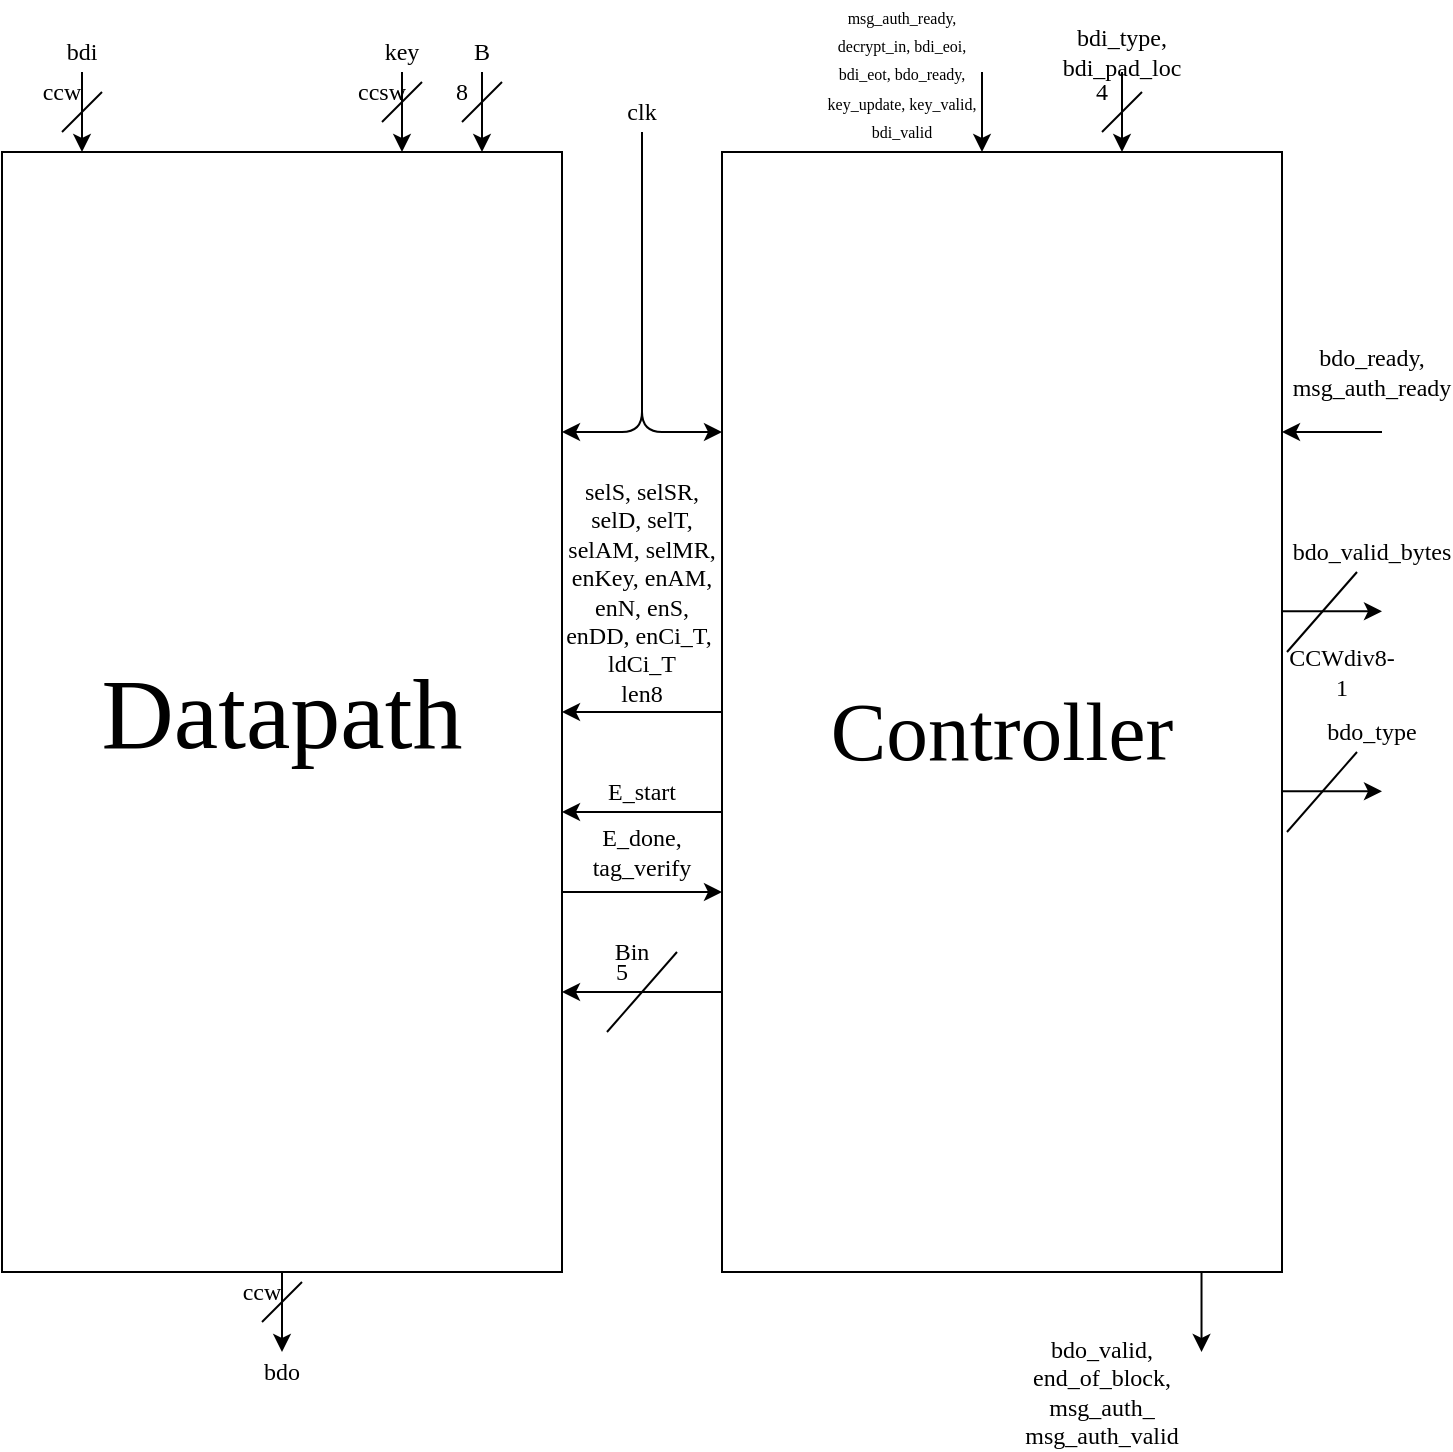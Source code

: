 <mxfile version="15.9.4" type="device"><diagram id="JAEwU1j0GFafIGuIFqmq" name="Interface of CryptoCore"><mxGraphModel dx="1350" dy="793" grid="1" gridSize="10" guides="1" tooltips="1" connect="1" arrows="1" fold="1" page="1" pageScale="1" pageWidth="850" pageHeight="1100" math="0" shadow="0"><root><mxCell id="nKtCAvDTw6ufBGjI1j30-0"/><mxCell id="nKtCAvDTw6ufBGjI1j30-1" parent="nKtCAvDTw6ufBGjI1j30-0"/><mxCell id="nKtCAvDTw6ufBGjI1j30-2" value="&lt;div style=&quot;font-size: 50px&quot;&gt;&lt;div&gt;&lt;font style=&quot;font-size: 50px&quot;&gt;Datapath&lt;br&gt;&lt;/font&gt;&lt;/div&gt;&lt;/div&gt;" style="rounded=0;whiteSpace=wrap;html=1;fillColor=none;fontFamily=apple-web;fontSource=https%3A%2F%2Fapplesocial.s3.amazonaws.com%2Fassets%2Fstyles%2Ffonts%2Fsanfrancisco%2Fsanfranciscodisplay-regular-webfont.woff;" parent="nKtCAvDTw6ufBGjI1j30-1" vertex="1"><mxGeometry x="120" y="80" width="280" height="560" as="geometry"/></mxCell><mxCell id="nKtCAvDTw6ufBGjI1j30-3" value="&lt;div style=&quot;font-size: 50px&quot;&gt;&lt;font style=&quot;font-size: 50px&quot;&gt;&lt;sub&gt;Controller&lt;br style=&quot;font-size: 50px&quot;&gt;&lt;/sub&gt;&lt;/font&gt;&lt;/div&gt;" style="rounded=0;whiteSpace=wrap;html=1;fillColor=none;fontFamily=apple-web;fontSource=https%3A%2F%2Fapplesocial.s3.amazonaws.com%2Fassets%2Fstyles%2Ffonts%2Fsanfrancisco%2Fsanfranciscodisplay-regular-webfont.woff;" parent="nKtCAvDTw6ufBGjI1j30-1" vertex="1"><mxGeometry x="480" y="80" width="280" height="560" as="geometry"/></mxCell><mxCell id="nKtCAvDTw6ufBGjI1j30-4" value="clk" style="text;html=1;strokeColor=none;fillColor=none;align=center;verticalAlign=middle;whiteSpace=wrap;rounded=0;fontFamily=apple-web;fontSource=https%3A%2F%2Fapplesocial.s3.amazonaws.com%2Fassets%2Fstyles%2Ffonts%2Fsanfrancisco%2Fsanfranciscodisplay-regular-webfont.woff;" parent="nKtCAvDTw6ufBGjI1j30-1" vertex="1"><mxGeometry x="400" y="50" width="80" height="20" as="geometry"/></mxCell><mxCell id="nKtCAvDTw6ufBGjI1j30-5" value="" style="endArrow=classic;html=1;fontFamily=apple-web;fontSource=https%3A%2F%2Fapplesocial.s3.amazonaws.com%2Fassets%2Fstyles%2Ffonts%2Fsanfrancisco%2Fsanfranciscodisplay-regular-webfont.woff;exitX=0.5;exitY=1;exitDx=0;exitDy=0;entryX=1;entryY=0.25;entryDx=0;entryDy=0;" parent="nKtCAvDTw6ufBGjI1j30-1" source="nKtCAvDTw6ufBGjI1j30-4" target="nKtCAvDTw6ufBGjI1j30-2" edge="1"><mxGeometry width="50" height="50" relative="1" as="geometry"><mxPoint x="442" y="90" as="sourcePoint"/><mxPoint x="460" y="120" as="targetPoint"/><Array as="points"><mxPoint x="440" y="220"/></Array></mxGeometry></mxCell><mxCell id="nKtCAvDTw6ufBGjI1j30-6" value="" style="endArrow=classic;html=1;fontFamily=apple-web;fontSource=https%3A%2F%2Fapplesocial.s3.amazonaws.com%2Fassets%2Fstyles%2Ffonts%2Fsanfrancisco%2Fsanfranciscodisplay-regular-webfont.woff;exitX=0.5;exitY=1;exitDx=0;exitDy=0;entryX=0;entryY=0.25;entryDx=0;entryDy=0;" parent="nKtCAvDTw6ufBGjI1j30-1" source="nKtCAvDTw6ufBGjI1j30-4" target="nKtCAvDTw6ufBGjI1j30-3" edge="1"><mxGeometry width="50" height="50" relative="1" as="geometry"><mxPoint x="450" y="70" as="sourcePoint"/><mxPoint x="410" y="220" as="targetPoint"/><Array as="points"><mxPoint x="440" y="220"/></Array></mxGeometry></mxCell><mxCell id="nKtCAvDTw6ufBGjI1j30-7" value="" style="endArrow=classic;html=1;fontFamily=apple-web;fontSource=https%3A%2F%2Fapplesocial.s3.amazonaws.com%2Fassets%2Fstyles%2Ffonts%2Fsanfrancisco%2Fsanfranciscodisplay-regular-webfont.woff;entryX=0.5;entryY=0;entryDx=0;entryDy=0;" parent="nKtCAvDTw6ufBGjI1j30-1" edge="1"><mxGeometry width="50" height="50" relative="1" as="geometry"><mxPoint x="160" y="40" as="sourcePoint"/><mxPoint x="160" y="80" as="targetPoint"/></mxGeometry></mxCell><mxCell id="nKtCAvDTw6ufBGjI1j30-8" value="" style="endArrow=none;html=1;fontFamily=apple-web;fontSource=https%3A%2F%2Fapplesocial.s3.amazonaws.com%2Fassets%2Fstyles%2Ffonts%2Fsanfrancisco%2Fsanfranciscodisplay-regular-webfont.woff;" parent="nKtCAvDTw6ufBGjI1j30-1" edge="1"><mxGeometry width="50" height="50" relative="1" as="geometry"><mxPoint x="150" y="70" as="sourcePoint"/><mxPoint x="170" y="50" as="targetPoint"/></mxGeometry></mxCell><mxCell id="nKtCAvDTw6ufBGjI1j30-9" value="ccw" style="text;html=1;strokeColor=none;fillColor=none;align=center;verticalAlign=middle;whiteSpace=wrap;rounded=0;fontFamily=apple-web;fontSource=https%3A%2F%2Fapplesocial.s3.amazonaws.com%2Fassets%2Fstyles%2Ffonts%2Fsanfrancisco%2Fsanfranciscodisplay-regular-webfont.woff;" parent="nKtCAvDTw6ufBGjI1j30-1" vertex="1"><mxGeometry x="130" y="40" width="40" height="20" as="geometry"/></mxCell><mxCell id="nKtCAvDTw6ufBGjI1j30-13" value="" style="endArrow=classic;html=1;fontFamily=apple-web;fontSource=https%3A%2F%2Fapplesocial.s3.amazonaws.com%2Fassets%2Fstyles%2Ffonts%2Fsanfrancisco%2Fsanfranciscodisplay-regular-webfont.woff;entryX=0.5;entryY=0;entryDx=0;entryDy=0;" parent="nKtCAvDTw6ufBGjI1j30-1" edge="1"><mxGeometry width="50" height="50" relative="1" as="geometry"><mxPoint x="320" y="40" as="sourcePoint"/><mxPoint x="320" y="80" as="targetPoint"/></mxGeometry></mxCell><mxCell id="nKtCAvDTw6ufBGjI1j30-14" value="" style="endArrow=none;html=1;fontFamily=apple-web;fontSource=https%3A%2F%2Fapplesocial.s3.amazonaws.com%2Fassets%2Fstyles%2Ffonts%2Fsanfrancisco%2Fsanfranciscodisplay-regular-webfont.woff;" parent="nKtCAvDTw6ufBGjI1j30-1" edge="1"><mxGeometry width="50" height="50" relative="1" as="geometry"><mxPoint x="310" y="65" as="sourcePoint"/><mxPoint x="330" y="45" as="targetPoint"/></mxGeometry></mxCell><mxCell id="nKtCAvDTw6ufBGjI1j30-15" value="ccsw" style="text;html=1;strokeColor=none;fillColor=none;align=center;verticalAlign=middle;whiteSpace=wrap;rounded=0;fontFamily=apple-web;fontSource=https%3A%2F%2Fapplesocial.s3.amazonaws.com%2Fassets%2Fstyles%2Ffonts%2Fsanfrancisco%2Fsanfranciscodisplay-regular-webfont.woff;" parent="nKtCAvDTw6ufBGjI1j30-1" vertex="1"><mxGeometry x="290" y="40" width="40" height="20" as="geometry"/></mxCell><mxCell id="nKtCAvDTw6ufBGjI1j30-19" value="" style="endArrow=classic;html=1;fontFamily=apple-web;fontSource=https%3A%2F%2Fapplesocial.s3.amazonaws.com%2Fassets%2Fstyles%2Ffonts%2Fsanfrancisco%2Fsanfranciscodisplay-regular-webfont.woff;entryX=0.5;entryY=0;entryDx=0;entryDy=0;" parent="nKtCAvDTw6ufBGjI1j30-1" edge="1"><mxGeometry width="50" height="50" relative="1" as="geometry"><mxPoint x="360" y="40" as="sourcePoint"/><mxPoint x="360" y="80" as="targetPoint"/></mxGeometry></mxCell><mxCell id="nKtCAvDTw6ufBGjI1j30-20" value="" style="endArrow=none;html=1;fontFamily=apple-web;fontSource=https%3A%2F%2Fapplesocial.s3.amazonaws.com%2Fassets%2Fstyles%2Ffonts%2Fsanfrancisco%2Fsanfranciscodisplay-regular-webfont.woff;" parent="nKtCAvDTw6ufBGjI1j30-1" edge="1"><mxGeometry width="50" height="50" relative="1" as="geometry"><mxPoint x="350" y="65" as="sourcePoint"/><mxPoint x="370" y="45" as="targetPoint"/></mxGeometry></mxCell><mxCell id="nKtCAvDTw6ufBGjI1j30-21" value="8" style="text;html=1;strokeColor=none;fillColor=none;align=center;verticalAlign=middle;whiteSpace=wrap;rounded=0;fontFamily=apple-web;fontSource=https%3A%2F%2Fapplesocial.s3.amazonaws.com%2Fassets%2Fstyles%2Ffonts%2Fsanfrancisco%2Fsanfranciscodisplay-regular-webfont.woff;" parent="nKtCAvDTw6ufBGjI1j30-1" vertex="1"><mxGeometry x="330" y="40" width="40" height="20" as="geometry"/></mxCell><mxCell id="nKtCAvDTw6ufBGjI1j30-22" value="bdi" style="text;html=1;strokeColor=none;fillColor=none;align=center;verticalAlign=middle;whiteSpace=wrap;rounded=0;fontFamily=apple-web;fontSource=https%3A%2F%2Fapplesocial.s3.amazonaws.com%2Fassets%2Fstyles%2Ffonts%2Fsanfrancisco%2Fsanfranciscodisplay-regular-webfont.woff;" parent="nKtCAvDTw6ufBGjI1j30-1" vertex="1"><mxGeometry x="150" y="20" width="20" height="20" as="geometry"/></mxCell><mxCell id="nKtCAvDTw6ufBGjI1j30-25" value="key" style="text;html=1;strokeColor=none;fillColor=none;align=center;verticalAlign=middle;whiteSpace=wrap;rounded=0;fontFamily=apple-web;fontSource=https%3A%2F%2Fapplesocial.s3.amazonaws.com%2Fassets%2Fstyles%2Ffonts%2Fsanfrancisco%2Fsanfranciscodisplay-regular-webfont.woff;" parent="nKtCAvDTw6ufBGjI1j30-1" vertex="1"><mxGeometry x="310" y="20" width="20" height="20" as="geometry"/></mxCell><mxCell id="nKtCAvDTw6ufBGjI1j30-26" value="B" style="text;html=1;strokeColor=none;fillColor=none;align=center;verticalAlign=middle;whiteSpace=wrap;rounded=0;fontFamily=apple-web;fontSource=https%3A%2F%2Fapplesocial.s3.amazonaws.com%2Fassets%2Fstyles%2Ffonts%2Fsanfrancisco%2Fsanfranciscodisplay-regular-webfont.woff;" parent="nKtCAvDTw6ufBGjI1j30-1" vertex="1"><mxGeometry x="350" y="20" width="20" height="20" as="geometry"/></mxCell><mxCell id="nKtCAvDTw6ufBGjI1j30-27" value="" style="endArrow=classic;html=1;fontFamily=apple-web;fontSource=https%3A%2F%2Fapplesocial.s3.amazonaws.com%2Fassets%2Fstyles%2Ffonts%2Fsanfrancisco%2Fsanfranciscodisplay-regular-webfont.woff;entryX=0.5;entryY=0;entryDx=0;entryDy=0;" parent="nKtCAvDTw6ufBGjI1j30-1" source="nKtCAvDTw6ufBGjI1j30-30" edge="1"><mxGeometry width="50" height="50" relative="1" as="geometry"><mxPoint x="260" y="640" as="sourcePoint"/><mxPoint x="260" y="680" as="targetPoint"/></mxGeometry></mxCell><mxCell id="nKtCAvDTw6ufBGjI1j30-28" value="" style="endArrow=none;html=1;fontFamily=apple-web;fontSource=https%3A%2F%2Fapplesocial.s3.amazonaws.com%2Fassets%2Fstyles%2Ffonts%2Fsanfrancisco%2Fsanfranciscodisplay-regular-webfont.woff;" parent="nKtCAvDTw6ufBGjI1j30-1" edge="1"><mxGeometry width="50" height="50" relative="1" as="geometry"><mxPoint x="250" y="665" as="sourcePoint"/><mxPoint x="270" y="645" as="targetPoint"/></mxGeometry></mxCell><mxCell id="nKtCAvDTw6ufBGjI1j30-29" value="ccw" style="text;html=1;strokeColor=none;fillColor=none;align=center;verticalAlign=middle;whiteSpace=wrap;rounded=0;fontFamily=apple-web;fontSource=https%3A%2F%2Fapplesocial.s3.amazonaws.com%2Fassets%2Fstyles%2Ffonts%2Fsanfrancisco%2Fsanfranciscodisplay-regular-webfont.woff;" parent="nKtCAvDTw6ufBGjI1j30-1" vertex="1"><mxGeometry x="230" y="640" width="40" height="20" as="geometry"/></mxCell><mxCell id="nKtCAvDTw6ufBGjI1j30-30" value="bdo" style="text;html=1;strokeColor=none;fillColor=none;align=center;verticalAlign=middle;whiteSpace=wrap;rounded=0;fontFamily=apple-web;fontSource=https%3A%2F%2Fapplesocial.s3.amazonaws.com%2Fassets%2Fstyles%2Ffonts%2Fsanfrancisco%2Fsanfranciscodisplay-regular-webfont.woff;" parent="nKtCAvDTw6ufBGjI1j30-1" vertex="1"><mxGeometry x="250" y="680" width="20" height="20" as="geometry"/></mxCell><mxCell id="nKtCAvDTw6ufBGjI1j30-31" value="" style="endArrow=classic;html=1;fontFamily=apple-web;fontSource=https%3A%2F%2Fapplesocial.s3.amazonaws.com%2Fassets%2Fstyles%2Ffonts%2Fsanfrancisco%2Fsanfranciscodisplay-regular-webfont.woff;entryX=0.5;entryY=0;entryDx=0;entryDy=0;" parent="nKtCAvDTw6ufBGjI1j30-1" target="nKtCAvDTw6ufBGjI1j30-30" edge="1"><mxGeometry width="50" height="50" relative="1" as="geometry"><mxPoint x="260" y="640" as="sourcePoint"/><mxPoint x="260" y="680" as="targetPoint"/></mxGeometry></mxCell><mxCell id="nKtCAvDTw6ufBGjI1j30-34" value="" style="endArrow=classic;html=1;fontFamily=apple-web;fontSource=https%3A%2F%2Fapplesocial.s3.amazonaws.com%2Fassets%2Fstyles%2Ffonts%2Fsanfrancisco%2Fsanfranciscodisplay-regular-webfont.woff;entryX=0.5;entryY=0;entryDx=0;entryDy=0;" parent="nKtCAvDTw6ufBGjI1j30-1" edge="1"><mxGeometry width="50" height="50" relative="1" as="geometry"><mxPoint x="719.76" y="640" as="sourcePoint"/><mxPoint x="719.76" y="680" as="targetPoint"/></mxGeometry></mxCell><mxCell id="nKtCAvDTw6ufBGjI1j30-36" value="" style="endArrow=classic;html=1;fontFamily=apple-web;fontSource=https%3A%2F%2Fapplesocial.s3.amazonaws.com%2Fassets%2Fstyles%2Ffonts%2Fsanfrancisco%2Fsanfranciscodisplay-regular-webfont.woff;exitX=0;exitY=0.5;exitDx=0;exitDy=0;entryX=1;entryY=0.5;entryDx=0;entryDy=0;" parent="nKtCAvDTw6ufBGjI1j30-1" source="nKtCAvDTw6ufBGjI1j30-3" target="nKtCAvDTw6ufBGjI1j30-2" edge="1"><mxGeometry width="50" height="50" relative="1" as="geometry"><mxPoint x="430" y="400" as="sourcePoint"/><mxPoint x="400" y="357" as="targetPoint"/></mxGeometry></mxCell><mxCell id="nKtCAvDTw6ufBGjI1j30-37" value="&lt;div&gt;selS, selSR, selD, selT, selAM, selMR, enKey, enAM, enN, enS, enDD, enCi_T,&amp;nbsp; ldCi_T&lt;/div&gt;&lt;div&gt;len8&lt;br&gt;&lt;/div&gt;" style="text;html=1;strokeColor=none;fillColor=none;align=center;verticalAlign=middle;whiteSpace=wrap;rounded=0;fontFamily=apple-web;fontSource=https%3A%2F%2Fapplesocial.s3.amazonaws.com%2Fassets%2Fstyles%2Ffonts%2Fsanfrancisco%2Fsanfranciscodisplay-regular-webfont.woff;" parent="nKtCAvDTw6ufBGjI1j30-1" vertex="1"><mxGeometry x="400" y="290" width="80" height="20" as="geometry"/></mxCell><mxCell id="nKtCAvDTw6ufBGjI1j30-39" value="" style="endArrow=classic;html=1;fontFamily=apple-web;fontSource=https%3A%2F%2Fapplesocial.s3.amazonaws.com%2Fassets%2Fstyles%2Ffonts%2Fsanfrancisco%2Fsanfranciscodisplay-regular-webfont.woff;exitX=0;exitY=0.5;exitDx=0;exitDy=0;entryX=1;entryY=0.5;entryDx=0;entryDy=0;" parent="nKtCAvDTw6ufBGjI1j30-1" edge="1"><mxGeometry width="50" height="50" relative="1" as="geometry"><mxPoint x="480" y="410" as="sourcePoint"/><mxPoint x="400" y="410" as="targetPoint"/></mxGeometry></mxCell><mxCell id="nKtCAvDTw6ufBGjI1j30-40" value="" style="endArrow=classic;html=1;fontFamily=apple-web;fontSource=https%3A%2F%2Fapplesocial.s3.amazonaws.com%2Fassets%2Fstyles%2Ffonts%2Fsanfrancisco%2Fsanfranciscodisplay-regular-webfont.woff;exitX=0;exitY=0.5;exitDx=0;exitDy=0;entryX=1;entryY=0.5;entryDx=0;entryDy=0;" parent="nKtCAvDTw6ufBGjI1j30-1" edge="1"><mxGeometry width="50" height="50" relative="1" as="geometry"><mxPoint x="400" y="450" as="sourcePoint"/><mxPoint x="480" y="450" as="targetPoint"/></mxGeometry></mxCell><mxCell id="nKtCAvDTw6ufBGjI1j30-41" value="E_start" style="text;html=1;strokeColor=none;fillColor=none;align=center;verticalAlign=middle;whiteSpace=wrap;rounded=0;fontFamily=apple-web;fontSource=https%3A%2F%2Fapplesocial.s3.amazonaws.com%2Fassets%2Fstyles%2Ffonts%2Fsanfrancisco%2Fsanfranciscodisplay-regular-webfont.woff;" parent="nKtCAvDTw6ufBGjI1j30-1" vertex="1"><mxGeometry x="430" y="390" width="20" height="20" as="geometry"/></mxCell><mxCell id="nKtCAvDTw6ufBGjI1j30-44" value="&lt;div&gt;E_done,&lt;/div&gt;&lt;div&gt;tag_verify&lt;/div&gt;" style="text;html=1;strokeColor=none;fillColor=none;align=center;verticalAlign=middle;whiteSpace=wrap;rounded=0;fontFamily=apple-web;fontSource=https%3A%2F%2Fapplesocial.s3.amazonaws.com%2Fassets%2Fstyles%2Ffonts%2Fsanfrancisco%2Fsanfranciscodisplay-regular-webfont.woff;" parent="nKtCAvDTw6ufBGjI1j30-1" vertex="1"><mxGeometry x="430" y="420" width="20" height="20" as="geometry"/></mxCell><mxCell id="vUsEMVJPmGqDizk_PQW4-1" value="" style="endArrow=classic;html=1;fontFamily=apple-web;fontSource=https%3A%2F%2Fapplesocial.s3.amazonaws.com%2Fassets%2Fstyles%2Ffonts%2Fsanfrancisco%2Fsanfranciscodisplay-regular-webfont.woff;exitX=0;exitY=0.5;exitDx=0;exitDy=0;entryX=1;entryY=0.5;entryDx=0;entryDy=0;" parent="nKtCAvDTw6ufBGjI1j30-1" edge="1"><mxGeometry width="50" height="50" relative="1" as="geometry"><mxPoint x="480" y="500" as="sourcePoint"/><mxPoint x="400" y="500" as="targetPoint"/></mxGeometry></mxCell><mxCell id="vUsEMVJPmGqDizk_PQW4-2" value="" style="endArrow=none;html=1;fontFamily=apple-web;fontSource=https%3A%2F%2Fapplesocial.s3.amazonaws.com%2Fassets%2Fstyles%2Ffonts%2Fsanfrancisco%2Fsanfranciscodisplay-regular-webfont.woff;" parent="nKtCAvDTw6ufBGjI1j30-1" edge="1"><mxGeometry width="50" height="50" relative="1" as="geometry"><mxPoint x="422.5" y="520" as="sourcePoint"/><mxPoint x="457.5" y="480" as="targetPoint"/></mxGeometry></mxCell><mxCell id="vUsEMVJPmGqDizk_PQW4-3" value="5" style="text;html=1;strokeColor=none;fillColor=none;align=center;verticalAlign=middle;whiteSpace=wrap;rounded=0;fontFamily=apple-web;fontSource=https%3A%2F%2Fapplesocial.s3.amazonaws.com%2Fassets%2Fstyles%2Ffonts%2Fsanfrancisco%2Fsanfranciscodisplay-regular-webfont.woff;" parent="nKtCAvDTw6ufBGjI1j30-1" vertex="1"><mxGeometry x="410" y="480" width="40" height="20" as="geometry"/></mxCell><mxCell id="vUsEMVJPmGqDizk_PQW4-4" value="Bin" style="text;html=1;strokeColor=none;fillColor=none;align=center;verticalAlign=middle;whiteSpace=wrap;rounded=0;fontFamily=apple-web;fontSource=https%3A%2F%2Fapplesocial.s3.amazonaws.com%2Fassets%2Fstyles%2Ffonts%2Fsanfrancisco%2Fsanfranciscodisplay-regular-webfont.woff;" parent="nKtCAvDTw6ufBGjI1j30-1" vertex="1"><mxGeometry x="425" y="470" width="20" height="20" as="geometry"/></mxCell><mxCell id="vUsEMVJPmGqDizk_PQW4-5" value="&lt;div&gt;bdo_valid, end_of_block,&lt;/div&gt;&lt;div&gt;msg_auth_&lt;/div&gt;&lt;div&gt;msg_auth_valid&lt;br&gt;&lt;/div&gt;" style="text;html=1;strokeColor=none;fillColor=none;align=center;verticalAlign=middle;whiteSpace=wrap;rounded=0;fontFamily=apple-web;fontSource=https%3A%2F%2Fapplesocial.s3.amazonaws.com%2Fassets%2Fstyles%2Ffonts%2Fsanfrancisco%2Fsanfranciscodisplay-regular-webfont.woff;" parent="nKtCAvDTw6ufBGjI1j30-1" vertex="1"><mxGeometry x="630" y="690" width="80" height="20" as="geometry"/></mxCell><mxCell id="vUsEMVJPmGqDizk_PQW4-6" value="" style="endArrow=classic;html=1;fontFamily=apple-web;fontSource=https%3A%2F%2Fapplesocial.s3.amazonaws.com%2Fassets%2Fstyles%2Ffonts%2Fsanfrancisco%2Fsanfranciscodisplay-regular-webfont.woff;entryX=1;entryY=0.25;entryDx=0;entryDy=0;" parent="nKtCAvDTw6ufBGjI1j30-1" target="nKtCAvDTw6ufBGjI1j30-3" edge="1"><mxGeometry width="50" height="50" relative="1" as="geometry"><mxPoint x="810" y="220" as="sourcePoint"/><mxPoint x="790" y="180" as="targetPoint"/></mxGeometry></mxCell><mxCell id="vUsEMVJPmGqDizk_PQW4-7" value="&lt;div&gt;bdo_ready,&lt;/div&gt;&lt;div&gt;msg_auth_ready&lt;br&gt;&lt;/div&gt;" style="text;html=1;strokeColor=none;fillColor=none;align=center;verticalAlign=middle;whiteSpace=wrap;rounded=0;fontFamily=apple-web;fontSource=https%3A%2F%2Fapplesocial.s3.amazonaws.com%2Fassets%2Fstyles%2Ffonts%2Fsanfrancisco%2Fsanfranciscodisplay-regular-webfont.woff;" parent="nKtCAvDTw6ufBGjI1j30-1" vertex="1"><mxGeometry x="770" y="180" width="70" height="20" as="geometry"/></mxCell><mxCell id="vUsEMVJPmGqDizk_PQW4-8" value="&lt;font style=&quot;font-size: 8px&quot;&gt;msg_auth_ready, decrypt_in, bdi_eoi, bdi_eot, bdo_ready, key_update, key_valid, bdi_valid&lt;/font&gt;" style="text;html=1;strokeColor=none;fillColor=none;align=center;verticalAlign=middle;whiteSpace=wrap;rounded=0;fontFamily=apple-web;fontSource=https%3A%2F%2Fapplesocial.s3.amazonaws.com%2Fassets%2Fstyles%2Ffonts%2Fsanfrancisco%2Fsanfranciscodisplay-regular-webfont.woff;" parent="nKtCAvDTw6ufBGjI1j30-1" vertex="1"><mxGeometry x="530" y="30" width="80" height="20" as="geometry"/></mxCell><mxCell id="vUsEMVJPmGqDizk_PQW4-9" value="" style="endArrow=classic;html=1;fontFamily=apple-web;fontSource=https%3A%2F%2Fapplesocial.s3.amazonaws.com%2Fassets%2Fstyles%2Ffonts%2Fsanfrancisco%2Fsanfranciscodisplay-regular-webfont.woff;entryX=0.5;entryY=0;entryDx=0;entryDy=0;" parent="nKtCAvDTw6ufBGjI1j30-1" edge="1"><mxGeometry width="50" height="50" relative="1" as="geometry"><mxPoint x="680" y="40" as="sourcePoint"/><mxPoint x="680" y="80" as="targetPoint"/></mxGeometry></mxCell><mxCell id="vUsEMVJPmGqDizk_PQW4-10" value="4" style="text;html=1;strokeColor=none;fillColor=none;align=center;verticalAlign=middle;whiteSpace=wrap;rounded=0;fontFamily=apple-web;fontSource=https%3A%2F%2Fapplesocial.s3.amazonaws.com%2Fassets%2Fstyles%2Ffonts%2Fsanfrancisco%2Fsanfranciscodisplay-regular-webfont.woff;" parent="nKtCAvDTw6ufBGjI1j30-1" vertex="1"><mxGeometry x="650" y="40" width="40" height="20" as="geometry"/></mxCell><mxCell id="vUsEMVJPmGqDizk_PQW4-11" value="&lt;div&gt;bdi_type,&lt;/div&gt;&lt;div&gt;bdi_pad_loc&lt;br&gt;&lt;/div&gt;" style="text;html=1;strokeColor=none;fillColor=none;align=center;verticalAlign=middle;whiteSpace=wrap;rounded=0;fontFamily=apple-web;fontSource=https%3A%2F%2Fapplesocial.s3.amazonaws.com%2Fassets%2Fstyles%2Ffonts%2Fsanfrancisco%2Fsanfranciscodisplay-regular-webfont.woff;" parent="nKtCAvDTw6ufBGjI1j30-1" vertex="1"><mxGeometry x="670" y="20" width="20" height="20" as="geometry"/></mxCell><mxCell id="vUsEMVJPmGqDizk_PQW4-12" value="" style="endArrow=classic;html=1;fontFamily=apple-web;fontSource=https%3A%2F%2Fapplesocial.s3.amazonaws.com%2Fassets%2Fstyles%2Ffonts%2Fsanfrancisco%2Fsanfranciscodisplay-regular-webfont.woff;entryX=0.5;entryY=0;entryDx=0;entryDy=0;" parent="nKtCAvDTw6ufBGjI1j30-1" edge="1"><mxGeometry width="50" height="50" relative="1" as="geometry"><mxPoint x="610" y="40" as="sourcePoint"/><mxPoint x="610" y="80" as="targetPoint"/></mxGeometry></mxCell><mxCell id="vUsEMVJPmGqDizk_PQW4-13" value="bdo_valid_bytes" style="text;html=1;strokeColor=none;fillColor=none;align=center;verticalAlign=middle;whiteSpace=wrap;rounded=0;fontFamily=apple-web;fontSource=https%3A%2F%2Fapplesocial.s3.amazonaws.com%2Fassets%2Fstyles%2Ffonts%2Fsanfrancisco%2Fsanfranciscodisplay-regular-webfont.woff;" parent="nKtCAvDTw6ufBGjI1j30-1" vertex="1"><mxGeometry x="770" y="270" width="70" height="20" as="geometry"/></mxCell><mxCell id="vUsEMVJPmGqDizk_PQW4-14" value="" style="endArrow=classic;html=1;fontFamily=apple-web;fontSource=https%3A%2F%2Fapplesocial.s3.amazonaws.com%2Fassets%2Fstyles%2Ffonts%2Fsanfrancisco%2Fsanfranciscodisplay-regular-webfont.woff;entryX=1;entryY=0.25;entryDx=0;entryDy=0;" parent="nKtCAvDTw6ufBGjI1j30-1" edge="1"><mxGeometry width="50" height="50" relative="1" as="geometry"><mxPoint x="760" y="309.66" as="sourcePoint"/><mxPoint x="810" y="309.66" as="targetPoint"/></mxGeometry></mxCell><mxCell id="vUsEMVJPmGqDizk_PQW4-15" value="" style="endArrow=none;html=1;fontFamily=apple-web;fontSource=https%3A%2F%2Fapplesocial.s3.amazonaws.com%2Fassets%2Fstyles%2Ffonts%2Fsanfrancisco%2Fsanfranciscodisplay-regular-webfont.woff;" parent="nKtCAvDTw6ufBGjI1j30-1" edge="1"><mxGeometry width="50" height="50" relative="1" as="geometry"><mxPoint x="762.5" y="330" as="sourcePoint"/><mxPoint x="797.5" y="290" as="targetPoint"/></mxGeometry></mxCell><mxCell id="vUsEMVJPmGqDizk_PQW4-16" value="CCWdiv8-1" style="text;html=1;strokeColor=none;fillColor=none;align=center;verticalAlign=middle;whiteSpace=wrap;rounded=0;fontFamily=apple-web;fontSource=https%3A%2F%2Fapplesocial.s3.amazonaws.com%2Fassets%2Fstyles%2Ffonts%2Fsanfrancisco%2Fsanfranciscodisplay-regular-webfont.woff;" parent="nKtCAvDTw6ufBGjI1j30-1" vertex="1"><mxGeometry x="770" y="330" width="40" height="20" as="geometry"/></mxCell><mxCell id="vUsEMVJPmGqDizk_PQW4-17" value="" style="endArrow=classic;html=1;fontFamily=apple-web;fontSource=https%3A%2F%2Fapplesocial.s3.amazonaws.com%2Fassets%2Fstyles%2Ffonts%2Fsanfrancisco%2Fsanfranciscodisplay-regular-webfont.woff;entryX=1;entryY=0.25;entryDx=0;entryDy=0;" parent="nKtCAvDTw6ufBGjI1j30-1" edge="1"><mxGeometry width="50" height="50" relative="1" as="geometry"><mxPoint x="760" y="399.66" as="sourcePoint"/><mxPoint x="810" y="399.66" as="targetPoint"/></mxGeometry></mxCell><mxCell id="vUsEMVJPmGqDizk_PQW4-18" value="" style="endArrow=none;html=1;fontFamily=apple-web;fontSource=https%3A%2F%2Fapplesocial.s3.amazonaws.com%2Fassets%2Fstyles%2Ffonts%2Fsanfrancisco%2Fsanfranciscodisplay-regular-webfont.woff;" parent="nKtCAvDTw6ufBGjI1j30-1" edge="1"><mxGeometry width="50" height="50" relative="1" as="geometry"><mxPoint x="762.5" y="420.0" as="sourcePoint"/><mxPoint x="797.5" y="380.0" as="targetPoint"/></mxGeometry></mxCell><mxCell id="vUsEMVJPmGqDizk_PQW4-19" value="bdo_type" style="text;html=1;strokeColor=none;fillColor=none;align=center;verticalAlign=middle;whiteSpace=wrap;rounded=0;fontFamily=apple-web;fontSource=https%3A%2F%2Fapplesocial.s3.amazonaws.com%2Fassets%2Fstyles%2Ffonts%2Fsanfrancisco%2Fsanfranciscodisplay-regular-webfont.woff;" parent="nKtCAvDTw6ufBGjI1j30-1" vertex="1"><mxGeometry x="770" y="360" width="70" height="20" as="geometry"/></mxCell><mxCell id="vUsEMVJPmGqDizk_PQW4-20" value="" style="endArrow=none;html=1;fontFamily=apple-web;fontSource=https%3A%2F%2Fapplesocial.s3.amazonaws.com%2Fassets%2Fstyles%2Ffonts%2Fsanfrancisco%2Fsanfranciscodisplay-regular-webfont.woff;" parent="nKtCAvDTw6ufBGjI1j30-1" edge="1"><mxGeometry width="50" height="50" relative="1" as="geometry"><mxPoint x="670" y="70" as="sourcePoint"/><mxPoint x="690" y="50" as="targetPoint"/></mxGeometry></mxCell></root></mxGraphModel></diagram></mxfile>